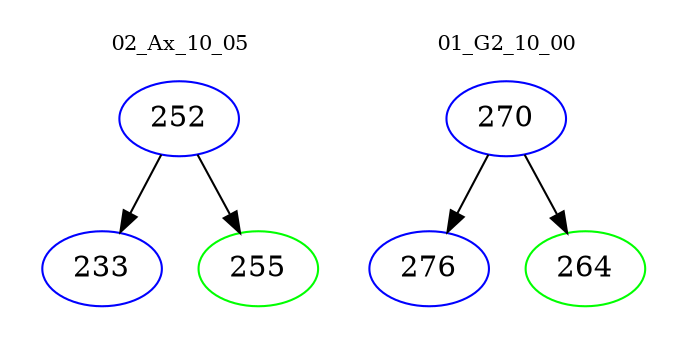 digraph{
subgraph cluster_0 {
color = white
label = "02_Ax_10_05";
fontsize=10;
T0_252 [label="252", color="blue"]
T0_252 -> T0_233 [color="black"]
T0_233 [label="233", color="blue"]
T0_252 -> T0_255 [color="black"]
T0_255 [label="255", color="green"]
}
subgraph cluster_1 {
color = white
label = "01_G2_10_00";
fontsize=10;
T1_270 [label="270", color="blue"]
T1_270 -> T1_276 [color="black"]
T1_276 [label="276", color="blue"]
T1_270 -> T1_264 [color="black"]
T1_264 [label="264", color="green"]
}
}
